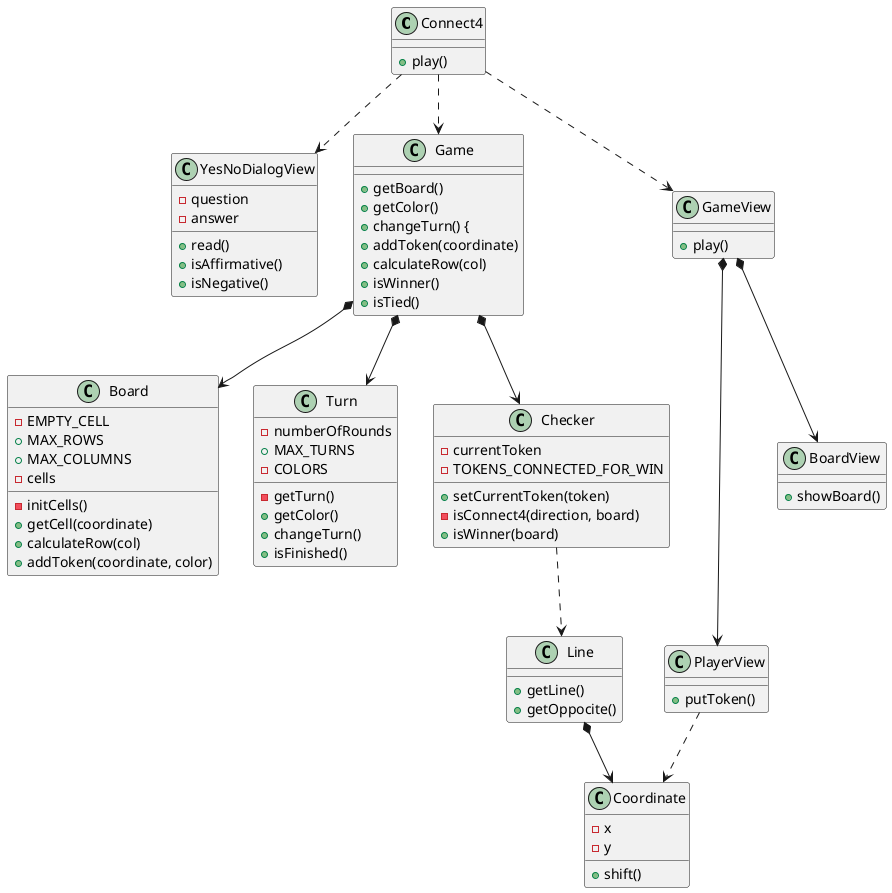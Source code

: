@startuml
Connect4 ..> YesNoDialogView
Connect4 ..> Game
Connect4 ..> GameView
Connect4 : + play()

YesNoDialogView : - question
YesNoDialogView : - answer
YesNoDialogView : + read()
YesNoDialogView : + isAffirmative()
YesNoDialogView : + isNegative()

GameView : + play()
GameView *--> PlayerView
GameView *--> BoardView

PlayerView : + putToken()
PlayerView ..> Coordinate

BoardView : + showBoard()

Game *--> Board
Game *--> Turn
Game *--> Checker
Game : + getBoard()
Game : + getColor()
Game : + changeTurn() {
Game : + addToken(coordinate)
Game : + calculateRow(col)
Game : + isWinner()
Game : + isTied()

Board : - EMPTY_CELL
Board : + MAX_ROWS
Board : + MAX_COLUMNS
Board : - cells 
Board : - initCells()   
Board : + getCell(coordinate)
Board : + calculateRow(col)
Board : + addToken(coordinate, color)

Turn : - numberOfRounds
Turn : + MAX_TURNS
Turn : - COLORS
Turn : - getTurn()
Turn : + getColor()
Turn : + changeTurn()
Turn : + isFinished()

Checker : - currentToken
Checker : - TOKENS_CONNECTED_FOR_WIN
Checker : + setCurrentToken(token)
Checker : - isConnect4(direction, board)
Checker : + isWinner(board)
Checker ..> Line

Line *--> Coordinate
Line : + getLine()
Line : + getOppocite()

Coordinate : - x
Coordinate : - y
Coordinate : + shift()

@enduml